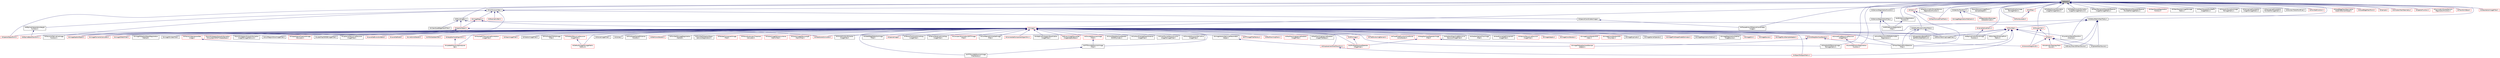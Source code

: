digraph "itkPoint.h"
{
 // LATEX_PDF_SIZE
  edge [fontname="Helvetica",fontsize="10",labelfontname="Helvetica",labelfontsize="10"];
  node [fontname="Helvetica",fontsize="10",shape=record];
  Node1 [label="itkPoint.h",height=0.2,width=0.4,color="black", fillcolor="grey75", style="filled", fontcolor="black",tooltip=" "];
  Node1 -> Node2 [dir="back",color="midnightblue",fontsize="10",style="solid",fontname="Helvetica"];
  Node2 [label="itkBoundingBox.h",height=0.2,width=0.4,color="black", fillcolor="white", style="filled",URL="$itkBoundingBox_8h.html",tooltip=" "];
  Node2 -> Node3 [dir="back",color="midnightblue",fontsize="10",style="solid",fontname="Helvetica"];
  Node3 [label="itkCleanQuadEdgeMeshFilter.h",height=0.2,width=0.4,color="black", fillcolor="white", style="filled",URL="$itkCleanQuadEdgeMeshFilter_8h.html",tooltip=" "];
  Node2 -> Node4 [dir="back",color="midnightblue",fontsize="10",style="solid",fontname="Helvetica"];
  Node4 [label="itkMesh.h",height=0.2,width=0.4,color="red", fillcolor="white", style="filled",URL="$itkMesh_8h.html",tooltip=" "];
  Node4 -> Node5 [dir="back",color="midnightblue",fontsize="10",style="solid",fontname="Helvetica"];
  Node5 [label="itkAutomaticTopologyMesh\lSource.h",height=0.2,width=0.4,color="red", fillcolor="white", style="filled",URL="$itkAutomaticTopologyMeshSource_8h.html",tooltip=" "];
  Node4 -> Node8 [dir="back",color="midnightblue",fontsize="10",style="solid",fontname="Helvetica"];
  Node8 [label="itkBinaryMask3DMeshSource.h",height=0.2,width=0.4,color="black", fillcolor="white", style="filled",URL="$itkBinaryMask3DMeshSource_8h.html",tooltip=" "];
  Node4 -> Node43 [dir="back",color="midnightblue",fontsize="10",style="solid",fontname="Helvetica"];
  Node43 [label="itkSphereMeshSource.h",height=0.2,width=0.4,color="black", fillcolor="white", style="filled",URL="$itkSphereMeshSource_8h.html",tooltip=" "];
  Node4 -> Node48 [dir="back",color="midnightblue",fontsize="10",style="solid",fontname="Helvetica"];
  Node48 [label="itkVoronoiDiagram2D.h",height=0.2,width=0.4,color="red", fillcolor="white", style="filled",URL="$itkVoronoiDiagram2D_8h.html",tooltip=" "];
  Node2 -> Node54 [dir="back",color="midnightblue",fontsize="10",style="solid",fontname="Helvetica"];
  Node54 [label="itkSpatialObject.h",height=0.2,width=0.4,color="red", fillcolor="white", style="filled",URL="$itkSpatialObject_8h.html",tooltip=" "];
  Node54 -> Node69 [dir="back",color="midnightblue",fontsize="10",style="solid",fontname="Helvetica"];
  Node69 [label="itkImageMomentsCalculator.h",height=0.2,width=0.4,color="red", fillcolor="white", style="filled",URL="$itkImageMomentsCalculator_8h.html",tooltip=" "];
  Node54 -> Node72 [dir="back",color="midnightblue",fontsize="10",style="solid",fontname="Helvetica"];
  Node72 [label="itkImageSpatialObject.h",height=0.2,width=0.4,color="red", fillcolor="white", style="filled",URL="$itkImageSpatialObject_8h.html",tooltip=" "];
  Node54 -> Node113 [dir="back",color="midnightblue",fontsize="10",style="solid",fontname="Helvetica"];
  Node113 [label="itkMetaSceneConverter.h",height=0.2,width=0.4,color="red", fillcolor="white", style="filled",URL="$itkMetaSceneConverter_8h.html",tooltip=" "];
  Node54 -> Node130 [dir="back",color="midnightblue",fontsize="10",style="solid",fontname="Helvetica"];
  Node130 [label="itkSpatialObjectPoint.h",height=0.2,width=0.4,color="red", fillcolor="white", style="filled",URL="$itkSpatialObjectPoint_8h.html",tooltip=" "];
  Node1 -> Node136 [dir="back",color="midnightblue",fontsize="10",style="solid",fontname="Helvetica"];
  Node136 [label="itkContinuousIndex.h",height=0.2,width=0.4,color="black", fillcolor="white", style="filled",URL="$itkContinuousIndex_8h.html",tooltip=" "];
  Node136 -> Node137 [dir="back",color="midnightblue",fontsize="10",style="solid",fontname="Helvetica"];
  Node137 [label="itkBSplineInterpolationWeight\lFunction.h",height=0.2,width=0.4,color="black", fillcolor="white", style="filled",URL="$itkBSplineInterpolationWeightFunction_8h.html",tooltip=" "];
  Node137 -> Node138 [dir="back",color="midnightblue",fontsize="10",style="solid",fontname="Helvetica"];
  Node138 [label="itkBSplineBaseTransform.h",height=0.2,width=0.4,color="red", fillcolor="white", style="filled",URL="$itkBSplineBaseTransform_8h.html",tooltip=" "];
  Node136 -> Node142 [dir="back",color="midnightblue",fontsize="10",style="solid",fontname="Helvetica"];
  Node142 [label="itkGaussianDerivativeImage\lFunction.h",height=0.2,width=0.4,color="black", fillcolor="white", style="filled",URL="$itkGaussianDerivativeImageFunction_8h.html",tooltip=" "];
  Node136 -> Node143 [dir="back",color="midnightblue",fontsize="10",style="solid",fontname="Helvetica"];
  Node143 [label="itkImageRegion.h",height=0.2,width=0.4,color="red", fillcolor="white", style="filled",URL="$itkImageRegion_8h.html",tooltip=" "];
  Node143 -> Node144 [dir="back",color="midnightblue",fontsize="10",style="solid",fontname="Helvetica"];
  Node144 [label="itkImage.h",height=0.2,width=0.4,color="red", fillcolor="white", style="filled",URL="$itkImage_8h.html",tooltip=" "];
  Node144 -> Node145 [dir="back",color="midnightblue",fontsize="10",style="solid",fontname="Helvetica"];
  Node145 [label="itkAdaptiveHistogramEqualization\lImageFilter.h",height=0.2,width=0.4,color="black", fillcolor="white", style="filled",URL="$itkAdaptiveHistogramEqualizationImageFilter_8h.html",tooltip=" "];
  Node144 -> Node138 [dir="back",color="midnightblue",fontsize="10",style="solid",fontname="Helvetica"];
  Node144 -> Node146 [dir="back",color="midnightblue",fontsize="10",style="solid",fontname="Helvetica"];
  Node146 [label="itkBSplineControlPointImage\lFunction.h",height=0.2,width=0.4,color="black", fillcolor="white", style="filled",URL="$itkBSplineControlPointImageFunction_8h.html",tooltip=" "];
  Node144 -> Node147 [dir="back",color="midnightblue",fontsize="10",style="solid",fontname="Helvetica"];
  Node147 [label="itkBinaryImageToLevelSet\lImageAdaptorBase.h",height=0.2,width=0.4,color="red", fillcolor="white", style="filled",URL="$itkBinaryImageToLevelSetImageAdaptorBase_8h.html",tooltip=" "];
  Node144 -> Node149 [dir="back",color="midnightblue",fontsize="10",style="solid",fontname="Helvetica"];
  Node149 [label="itkBlockMatchingImageFilter.h",height=0.2,width=0.4,color="black", fillcolor="white", style="filled",URL="$itkBlockMatchingImageFilter_8h.html",tooltip=" "];
  Node144 -> Node150 [dir="back",color="midnightblue",fontsize="10",style="solid",fontname="Helvetica"];
  Node150 [label="itkComplexToComplex1DFFTImage\lFilter.h",height=0.2,width=0.4,color="red", fillcolor="white", style="filled",URL="$itkComplexToComplex1DFFTImageFilter_8h.html",tooltip=" "];
  Node144 -> Node153 [dir="back",color="midnightblue",fontsize="10",style="solid",fontname="Helvetica"];
  Node153 [label="itkConfidenceConnectedImage\lFilter.h",height=0.2,width=0.4,color="black", fillcolor="white", style="filled",URL="$itkConfidenceConnectedImageFilter_8h.html",tooltip=" "];
  Node144 -> Node154 [dir="back",color="midnightblue",fontsize="10",style="solid",fontname="Helvetica"];
  Node154 [label="itkConnectedComponentAlgorithm.h",height=0.2,width=0.4,color="red", fillcolor="white", style="filled",URL="$itkConnectedComponentAlgorithm_8h.html",tooltip=" "];
  Node144 -> Node158 [dir="back",color="midnightblue",fontsize="10",style="solid",fontname="Helvetica"];
  Node158 [label="itkConstNeighborhoodIterator.h",height=0.2,width=0.4,color="red", fillcolor="white", style="filled",URL="$itkConstNeighborhoodIterator_8h.html",tooltip=" "];
  Node158 -> Node259 [dir="back",color="midnightblue",fontsize="10",style="solid",fontname="Helvetica"];
  Node259 [label="itkImageToNeighborhoodSample\lAdaptor.h",height=0.2,width=0.4,color="red", fillcolor="white", style="filled",URL="$itkImageToNeighborhoodSampleAdaptor_8h.html",tooltip=" "];
  Node158 -> Node268 [dir="back",color="midnightblue",fontsize="10",style="solid",fontname="Helvetica"];
  Node268 [label="itkMaskFeaturePointSelection\lFilter.h",height=0.2,width=0.4,color="black", fillcolor="white", style="filled",URL="$itkMaskFeaturePointSelectionFilter_8h.html",tooltip=" "];
  Node144 -> Node330 [dir="back",color="midnightblue",fontsize="10",style="solid",fontname="Helvetica"];
  Node330 [label="itkConstNeighborhoodIterator\lWithOnlyIndex.h",height=0.2,width=0.4,color="black", fillcolor="white", style="filled",URL="$itkConstNeighborhoodIteratorWithOnlyIndex_8h.html",tooltip=" "];
  Node144 -> Node331 [dir="back",color="midnightblue",fontsize="10",style="solid",fontname="Helvetica"];
  Node331 [label="itkContourDirectedMeanDistance\lImageFilter.h",height=0.2,width=0.4,color="black", fillcolor="white", style="filled",URL="$itkContourDirectedMeanDistanceImageFilter_8h.html",tooltip=" "];
  Node144 -> Node332 [dir="back",color="midnightblue",fontsize="10",style="solid",fontname="Helvetica"];
  Node332 [label="itkDefaultImageToImageMetric\lTraitsv4.h",height=0.2,width=0.4,color="red", fillcolor="white", style="filled",URL="$itkDefaultImageToImageMetricTraitsv4_8h.html",tooltip=" "];
  Node144 -> Node333 [dir="back",color="midnightblue",fontsize="10",style="solid",fontname="Helvetica"];
  Node333 [label="itkDirectFourierReconstruction\lImageToImageFilter.h",height=0.2,width=0.4,color="black", fillcolor="white", style="filled",URL="$itkDirectFourierReconstructionImageToImageFilter_8h.html",tooltip=" "];
  Node144 -> Node334 [dir="back",color="midnightblue",fontsize="10",style="solid",fontname="Helvetica"];
  Node334 [label="itkDiscreteGaussianDerivative\lImageFilter.h",height=0.2,width=0.4,color="black", fillcolor="white", style="filled",URL="$itkDiscreteGaussianDerivativeImageFilter_8h.html",tooltip=" "];
  Node144 -> Node335 [dir="back",color="midnightblue",fontsize="10",style="solid",fontname="Helvetica"];
  Node335 [label="itkDiscreteGaussianImage\lFilter.h",height=0.2,width=0.4,color="red", fillcolor="white", style="filled",URL="$itkDiscreteGaussianImageFilter_8h.html",tooltip=" "];
  Node335 -> Node336 [dir="back",color="midnightblue",fontsize="10",style="solid",fontname="Helvetica"];
  Node336 [label="itkFFTDiscreteGaussianImage\lFilter.h",height=0.2,width=0.4,color="black", fillcolor="white", style="filled",URL="$itkFFTDiscreteGaussianImageFilter_8h.html",tooltip=" "];
  Node336 -> Node337 [dir="back",color="midnightblue",fontsize="10",style="solid",fontname="Helvetica"];
  Node337 [label="itkFFTDiscreteGaussianImage\lFilterFactory.h",height=0.2,width=0.4,color="black", fillcolor="white", style="filled",URL="$itkFFTDiscreteGaussianImageFilterFactory_8h.html",tooltip=" "];
  Node144 -> Node339 [dir="back",color="midnightblue",fontsize="10",style="solid",fontname="Helvetica"];
  Node339 [label="itkDisplacementFieldTransform.h",height=0.2,width=0.4,color="red", fillcolor="white", style="filled",URL="$itkDisplacementFieldTransform_8h.html",tooltip=" "];
  Node339 -> Node345 [dir="back",color="midnightblue",fontsize="10",style="solid",fontname="Helvetica"];
  Node345 [label="itkObjectToObjectMetric.h",height=0.2,width=0.4,color="red", fillcolor="white", style="filled",URL="$itkObjectToObjectMetric_8h.html",tooltip=" "];
  Node144 -> Node357 [dir="back",color="midnightblue",fontsize="10",style="solid",fontname="Helvetica"];
  Node357 [label="itkEuclideanDistancePoint\lMetric.h",height=0.2,width=0.4,color="black", fillcolor="white", style="filled",URL="$itkEuclideanDistancePointMetric_8h.html",tooltip=" "];
  Node144 -> Node350 [dir="back",color="midnightblue",fontsize="10",style="solid",fontname="Helvetica"];
  Node350 [label="itkExpectationBasedPoint\lSetToPointSetMetricv4.h",height=0.2,width=0.4,color="black", fillcolor="white", style="filled",URL="$itkExpectationBasedPointSetToPointSetMetricv4_8h.html",tooltip=" "];
  Node144 -> Node336 [dir="back",color="midnightblue",fontsize="10",style="solid",fontname="Helvetica"];
  Node144 -> Node337 [dir="back",color="midnightblue",fontsize="10",style="solid",fontname="Helvetica"];
  Node144 -> Node358 [dir="back",color="midnightblue",fontsize="10",style="solid",fontname="Helvetica"];
  Node358 [label="itkFFTImageFilterFactory.h",height=0.2,width=0.4,color="red", fillcolor="white", style="filled",URL="$itkFFTImageFilterFactory_8h.html",tooltip=" "];
  Node144 -> Node17 [dir="back",color="midnightblue",fontsize="10",style="solid",fontname="Helvetica"];
  Node17 [label="itkFastMarchingTraits.h",height=0.2,width=0.4,color="red", fillcolor="white", style="filled",URL="$itkFastMarchingTraits_8h.html",tooltip=" "];
  Node144 -> Node373 [dir="back",color="midnightblue",fontsize="10",style="solid",fontname="Helvetica"];
  Node373 [label="itkFastMarchingUpwindGradient\lImageFilter.h",height=0.2,width=0.4,color="red", fillcolor="white", style="filled",URL="$itkFastMarchingUpwindGradientImageFilter_8h.html",tooltip=" "];
  Node144 -> Node21 [dir="back",color="midnightblue",fontsize="10",style="solid",fontname="Helvetica"];
  Node21 [label="itkFastMarchingUpwindGradient\lImageFilterBase.h",height=0.2,width=0.4,color="black", fillcolor="white", style="filled",URL="$itkFastMarchingUpwindGradientImageFilterBase_8h.html",tooltip=" "];
  Node144 -> Node375 [dir="back",color="midnightblue",fontsize="10",style="solid",fontname="Helvetica"];
  Node375 [label="itkFlatStructuringElement.h",height=0.2,width=0.4,color="red", fillcolor="white", style="filled",URL="$itkFlatStructuringElement_8h.html",tooltip=" "];
  Node144 -> Node379 [dir="back",color="midnightblue",fontsize="10",style="solid",fontname="Helvetica"];
  Node379 [label="itkFloodFilledFunctionConditional\lConstIterator.h",height=0.2,width=0.4,color="red", fillcolor="white", style="filled",URL="$itkFloodFilledFunctionConditionalConstIterator_8h.html",tooltip=" "];
  Node144 -> Node384 [dir="back",color="midnightblue",fontsize="10",style="solid",fontname="Helvetica"];
  Node384 [label="itkGPUImage.h",height=0.2,width=0.4,color="red", fillcolor="white", style="filled",URL="$itkGPUImage_8h.html",tooltip=" "];
  Node384 -> Node394 [dir="back",color="midnightblue",fontsize="10",style="solid",fontname="Helvetica"];
  Node394 [label="itkGPUNeighborhoodOperator\lImageFilter.h",height=0.2,width=0.4,color="red", fillcolor="white", style="filled",URL="$itkGPUNeighborhoodOperatorImageFilter_8h.html",tooltip=" "];
  Node144 -> Node394 [dir="back",color="midnightblue",fontsize="10",style="solid",fontname="Helvetica"];
  Node144 -> Node142 [dir="back",color="midnightblue",fontsize="10",style="solid",fontname="Helvetica"];
  Node144 -> Node396 [dir="back",color="midnightblue",fontsize="10",style="solid",fontname="Helvetica"];
  Node396 [label="itkGradientMagnitudeRecursive\lGaussianImageFilter.h",height=0.2,width=0.4,color="black", fillcolor="white", style="filled",URL="$itkGradientMagnitudeRecursiveGaussianImageFilter_8h.html",tooltip=" "];
  Node144 -> Node397 [dir="back",color="midnightblue",fontsize="10",style="solid",fontname="Helvetica"];
  Node397 [label="itkGradientRecursiveGaussian\lImageFilter.h",height=0.2,width=0.4,color="red", fillcolor="white", style="filled",URL="$itkGradientRecursiveGaussianImageFilter_8h.html",tooltip=" "];
  Node397 -> Node332 [dir="back",color="midnightblue",fontsize="10",style="solid",fontname="Helvetica"];
  Node144 -> Node407 [dir="back",color="midnightblue",fontsize="10",style="solid",fontname="Helvetica"];
  Node407 [label="itkGradientVectorFlowImage\lFilter.h",height=0.2,width=0.4,color="black", fillcolor="white", style="filled",URL="$itkGradientVectorFlowImageFilter_8h.html",tooltip=" "];
  Node144 -> Node408 [dir="back",color="midnightblue",fontsize="10",style="solid",fontname="Helvetica"];
  Node408 [label="itkHardConnectedComponent\lImageFilter.h",height=0.2,width=0.4,color="black", fillcolor="white", style="filled",URL="$itkHardConnectedComponentImageFilter_8h.html",tooltip=" "];
  Node144 -> Node409 [dir="back",color="midnightblue",fontsize="10",style="solid",fontname="Helvetica"];
  Node409 [label="itkHessianRecursiveGaussian\lImageFilter.h",height=0.2,width=0.4,color="red", fillcolor="white", style="filled",URL="$itkHessianRecursiveGaussianImageFilter_8h.html",tooltip=" "];
  Node144 -> Node411 [dir="back",color="midnightblue",fontsize="10",style="solid",fontname="Helvetica"];
  Node411 [label="itkImageAdaptor.h",height=0.2,width=0.4,color="red", fillcolor="white", style="filled",URL="$itkImageAdaptor_8h.html",tooltip=" "];
  Node144 -> Node438 [dir="back",color="midnightblue",fontsize="10",style="solid",fontname="Helvetica"];
  Node438 [label="itkImageConstIterator.h",height=0.2,width=0.4,color="red", fillcolor="white", style="filled",URL="$itkImageConstIterator_8h.html",tooltip=" "];
  Node144 -> Node489 [dir="back",color="midnightblue",fontsize="10",style="solid",fontname="Helvetica"];
  Node489 [label="itkImageConstIteratorWith\lIndex.h",height=0.2,width=0.4,color="red", fillcolor="white", style="filled",URL="$itkImageConstIteratorWithIndex_8h.html",tooltip=" "];
  Node144 -> Node632 [dir="back",color="midnightblue",fontsize="10",style="solid",fontname="Helvetica"];
  Node632 [label="itkImageConstIteratorWith\lOnlyIndex.h",height=0.2,width=0.4,color="red", fillcolor="white", style="filled",URL="$itkImageConstIteratorWithOnlyIndex_8h.html",tooltip=" "];
  Node144 -> Node635 [dir="back",color="midnightblue",fontsize="10",style="solid",fontname="Helvetica"];
  Node635 [label="itkImageDuplicator.h",height=0.2,width=0.4,color="black", fillcolor="white", style="filled",URL="$itkImageDuplicator_8h.html",tooltip=" "];
  Node144 -> Node636 [dir="back",color="midnightblue",fontsize="10",style="solid",fontname="Helvetica"];
  Node636 [label="itkImageKernelOperator.h",height=0.2,width=0.4,color="black", fillcolor="white", style="filled",URL="$itkImageKernelOperator_8h.html",tooltip=" "];
  Node144 -> Node69 [dir="back",color="midnightblue",fontsize="10",style="solid",fontname="Helvetica"];
  Node144 -> Node458 [dir="back",color="midnightblue",fontsize="10",style="solid",fontname="Helvetica"];
  Node458 [label="itkImagePCAShapeModelEstimator.h",height=0.2,width=0.4,color="red", fillcolor="white", style="filled",URL="$itkImagePCAShapeModelEstimator_8h.html",tooltip=" "];
  Node144 -> Node88 [dir="back",color="midnightblue",fontsize="10",style="solid",fontname="Helvetica"];
  Node88 [label="itkImageRegistrationMethod.h",height=0.2,width=0.4,color="black", fillcolor="white", style="filled",URL="$itkImageRegistrationMethod_8h.html",tooltip=" "];
  Node144 -> Node515 [dir="back",color="midnightblue",fontsize="10",style="solid",fontname="Helvetica"];
  Node515 [label="itkImageRegistrationMethod\lImageSource.h",height=0.2,width=0.4,color="black", fillcolor="white", style="filled",URL="$itkImageRegistrationMethodImageSource_8h.html",tooltip=" "];
  Node144 -> Node637 [dir="back",color="midnightblue",fontsize="10",style="solid",fontname="Helvetica"];
  Node637 [label="itkImageSink.h",height=0.2,width=0.4,color="red", fillcolor="white", style="filled",URL="$itkImageSink_8h.html",tooltip=" "];
  Node144 -> Node658 [dir="back",color="midnightblue",fontsize="10",style="solid",fontname="Helvetica"];
  Node658 [label="itkImageSource.h",height=0.2,width=0.4,color="red", fillcolor="white", style="filled",URL="$itkImageSource_8h.html",tooltip=" "];
  Node144 -> Node72 [dir="back",color="midnightblue",fontsize="10",style="solid",fontname="Helvetica"];
  Node144 -> Node463 [dir="back",color="midnightblue",fontsize="10",style="solid",fontname="Helvetica"];
  Node463 [label="itkImageToListSampleAdaptor.h",height=0.2,width=0.4,color="red", fillcolor="white", style="filled",URL="$itkImageToListSampleAdaptor_8h.html",tooltip=" "];
  Node144 -> Node259 [dir="back",color="midnightblue",fontsize="10",style="solid",fontname="Helvetica"];
  Node144 -> Node904 [dir="back",color="midnightblue",fontsize="10",style="solid",fontname="Helvetica"];
  Node904 [label="itkImageToPathFilter.h",height=0.2,width=0.4,color="red", fillcolor="white", style="filled",URL="$itkImageToPathFilter_8h.html",tooltip=" "];
  Node144 -> Node905 [dir="back",color="midnightblue",fontsize="10",style="solid",fontname="Helvetica"];
  Node905 [label="itkImageToSpatialObjectRegistration\lMethod.h",height=0.2,width=0.4,color="black", fillcolor="white", style="filled",URL="$itkImageToSpatialObjectRegistrationMethod_8h.html",tooltip=" "];
  Node144 -> Node906 [dir="back",color="midnightblue",fontsize="10",style="solid",fontname="Helvetica"];
  Node906 [label="itkImageToVideoFilter.h",height=0.2,width=0.4,color="black", fillcolor="white", style="filled",URL="$itkImageToVideoFilter_8h.html",tooltip=" "];
  Node144 -> Node907 [dir="back",color="midnightblue",fontsize="10",style="solid",fontname="Helvetica"];
  Node907 [label="itkImageVectorOptimizerParameters\lHelper.h",height=0.2,width=0.4,color="black", fillcolor="white", style="filled",URL="$itkImageVectorOptimizerParametersHelper_8h.html",tooltip=" "];
  Node907 -> Node339 [dir="back",color="midnightblue",fontsize="10",style="solid",fontname="Helvetica"];
  Node144 -> Node908 [dir="back",color="midnightblue",fontsize="10",style="solid",fontname="Helvetica"];
  Node908 [label="itkJointHistogramMutualInformation\lComputeJointPDFThreaderBase.h",height=0.2,width=0.4,color="red", fillcolor="white", style="filled",URL="$itkJointHistogramMutualInformationComputeJointPDFThreaderBase_8h.html",tooltip=" "];
  Node144 -> Node104 [dir="back",color="midnightblue",fontsize="10",style="solid",fontname="Helvetica"];
  Node104 [label="itkJointHistogramMutualInformation\lImageToImageMetricv4.h",height=0.2,width=0.4,color="black", fillcolor="white", style="filled",URL="$itkJointHistogramMutualInformationImageToImageMetricv4_8h.html",tooltip=" "];
  Node144 -> Node470 [dir="back",color="midnightblue",fontsize="10",style="solid",fontname="Helvetica"];
  Node470 [label="itkKLMRegionGrowImageFilter.h",height=0.2,width=0.4,color="black", fillcolor="white", style="filled",URL="$itkKLMRegionGrowImageFilter_8h.html",tooltip=" "];
  Node144 -> Node910 [dir="back",color="midnightblue",fontsize="10",style="solid",fontname="Helvetica"];
  Node910 [label="itkKappaSigmaThresholdImage\lCalculator.h",height=0.2,width=0.4,color="red", fillcolor="white", style="filled",URL="$itkKappaSigmaThresholdImageCalculator_8h.html",tooltip=" "];
  Node144 -> Node827 [dir="back",color="midnightblue",fontsize="10",style="solid",fontname="Helvetica"];
  Node827 [label="itkLabelMapToRGBImageFilter.h",height=0.2,width=0.4,color="black", fillcolor="white", style="filled",URL="$itkLabelMapToRGBImageFilter_8h.html",tooltip=" "];
  Node144 -> Node766 [dir="back",color="midnightblue",fontsize="10",style="solid",fontname="Helvetica"];
  Node766 [label="itkLaplacianRecursiveGaussian\lImageFilter.h",height=0.2,width=0.4,color="black", fillcolor="white", style="filled",URL="$itkLaplacianRecursiveGaussianImageFilter_8h.html",tooltip=" "];
  Node144 -> Node519 [dir="back",color="midnightblue",fontsize="10",style="solid",fontname="Helvetica"];
  Node519 [label="itkLevelSetEvolutionBase.h",height=0.2,width=0.4,color="red", fillcolor="white", style="filled",URL="$itkLevelSetEvolutionBase_8h.html",tooltip=" "];
  Node144 -> Node911 [dir="back",color="midnightblue",fontsize="10",style="solid",fontname="Helvetica"];
  Node911 [label="itkLevelSetNode.h",height=0.2,width=0.4,color="red", fillcolor="white", style="filled",URL="$itkLevelSetNode_8h.html",tooltip=" "];
  Node144 -> Node917 [dir="back",color="midnightblue",fontsize="10",style="solid",fontname="Helvetica"];
  Node917 [label="itkLineConstIterator.h",height=0.2,width=0.4,color="red", fillcolor="white", style="filled",URL="$itkLineConstIterator_8h.html",tooltip=" "];
  Node144 -> Node919 [dir="back",color="midnightblue",fontsize="10",style="solid",fontname="Helvetica"];
  Node919 [label="itkMRASlabIdentifier.h",height=0.2,width=0.4,color="red", fillcolor="white", style="filled",URL="$itkMRASlabIdentifier_8h.html",tooltip=" "];
  Node144 -> Node920 [dir="back",color="midnightblue",fontsize="10",style="solid",fontname="Helvetica"];
  Node920 [label="itkMalcolmSparseLevelSet\lImage.h",height=0.2,width=0.4,color="red", fillcolor="white", style="filled",URL="$itkMalcolmSparseLevelSetImage_8h.html",tooltip=" "];
  Node920 -> Node299 [dir="back",color="midnightblue",fontsize="10",style="solid",fontname="Helvetica"];
  Node299 [label="itkUpdateMalcolmSparseLevel\lSet.h",height=0.2,width=0.4,color="red", fillcolor="white", style="filled",URL="$itkUpdateMalcolmSparseLevelSet_8h.html",tooltip=" "];
  Node144 -> Node268 [dir="back",color="midnightblue",fontsize="10",style="solid",fontname="Helvetica"];
  Node144 -> Node832 [dir="back",color="midnightblue",fontsize="10",style="solid",fontname="Helvetica"];
  Node832 [label="itkMaskedFFTNormalizedCorrelation\lImageFilter.h",height=0.2,width=0.4,color="red", fillcolor="white", style="filled",URL="$itkMaskedFFTNormalizedCorrelationImageFilter_8h.html",tooltip=" "];
  Node144 -> Node561 [dir="back",color="midnightblue",fontsize="10",style="solid",fontname="Helvetica"];
  Node561 [label="itkMeanImageFilter.h",height=0.2,width=0.4,color="red", fillcolor="white", style="filled",URL="$itkMeanImageFilter_8h.html",tooltip=" "];
  Node144 -> Node562 [dir="back",color="midnightblue",fontsize="10",style="solid",fontname="Helvetica"];
  Node562 [label="itkMedianImageFilter.h",height=0.2,width=0.4,color="black", fillcolor="white", style="filled",URL="$itkMedianImageFilter_8h.html",tooltip=" "];
  Node144 -> Node475 [dir="back",color="midnightblue",fontsize="10",style="solid",fontname="Helvetica"];
  Node475 [label="itkMultiLabelSTAPLEImage\lFilter.h",height=0.2,width=0.4,color="black", fillcolor="white", style="filled",URL="$itkMultiLabelSTAPLEImageFilter_8h.html",tooltip=" "];
  Node144 -> Node197 [dir="back",color="midnightblue",fontsize="10",style="solid",fontname="Helvetica"];
  Node197 [label="itkMultiResolutionPDEDeformable\lRegistration.h",height=0.2,width=0.4,color="black", fillcolor="white", style="filled",URL="$itkMultiResolutionPDEDeformableRegistration_8h.html",tooltip=" "];
  Node144 -> Node319 [dir="back",color="midnightblue",fontsize="10",style="solid",fontname="Helvetica"];
  Node319 [label="itkNeighborhoodAlgorithm.h",height=0.2,width=0.4,color="red", fillcolor="white", style="filled",URL="$itkNeighborhoodAlgorithm_8h.html",tooltip=" "];
  Node319 -> Node299 [dir="back",color="midnightblue",fontsize="10",style="solid",fontname="Helvetica"];
  Node144 -> Node840 [dir="back",color="midnightblue",fontsize="10",style="solid",fontname="Helvetica"];
  Node840 [label="itkNeighborhoodOperatorImage\lFilter.h",height=0.2,width=0.4,color="red", fillcolor="white", style="filled",URL="$itkNeighborhoodOperatorImageFilter_8h.html",tooltip=" "];
  Node840 -> Node394 [dir="back",color="midnightblue",fontsize="10",style="solid",fontname="Helvetica"];
  Node840 -> Node80 [dir="back",color="midnightblue",fontsize="10",style="solid",fontname="Helvetica"];
  Node80 [label="itkGradientDifferenceImage\lToImageMetric.h",height=0.2,width=0.4,color="black", fillcolor="white", style="filled",URL="$itkGradientDifferenceImageToImageMetric_8h.html",tooltip=" "];
  Node144 -> Node564 [dir="back",color="midnightblue",fontsize="10",style="solid",fontname="Helvetica"];
  Node564 [label="itkNoiseImageFilter.h",height=0.2,width=0.4,color="black", fillcolor="white", style="filled",URL="$itkNoiseImageFilter_8h.html",tooltip=" "];
  Node144 -> Node345 [dir="back",color="midnightblue",fontsize="10",style="solid",fontname="Helvetica"];
  Node144 -> Node921 [dir="back",color="midnightblue",fontsize="10",style="solid",fontname="Helvetica"];
  Node921 [label="itkOctree.h",height=0.2,width=0.4,color="black", fillcolor="white", style="filled",URL="$itkOctree_8h.html",tooltip=" "];
  Node144 -> Node922 [dir="back",color="midnightblue",fontsize="10",style="solid",fontname="Helvetica"];
  Node922 [label="itkPCAShapeSignedDistance\lFunction.h",height=0.2,width=0.4,color="black", fillcolor="white", style="filled",URL="$itkPCAShapeSignedDistanceFunction_8h.html",tooltip=" "];
  Node144 -> Node923 [dir="back",color="midnightblue",fontsize="10",style="solid",fontname="Helvetica"];
  Node923 [label="itkPathConstIterator.h",height=0.2,width=0.4,color="red", fillcolor="white", style="filled",URL="$itkPathConstIterator_8h.html",tooltip=" "];
  Node144 -> Node402 [dir="back",color="midnightblue",fontsize="10",style="solid",fontname="Helvetica"];
  Node402 [label="itkPointSetToImageRegistration\lMethod.h",height=0.2,width=0.4,color="black", fillcolor="white", style="filled",URL="$itkPointSetToImageRegistrationMethod_8h.html",tooltip=" "];
  Node144 -> Node403 [dir="back",color="midnightblue",fontsize="10",style="solid",fontname="Helvetica"];
  Node403 [label="itkPointSetToSpatialObject\lDemonsRegistration.h",height=0.2,width=0.4,color="black", fillcolor="white", style="filled",URL="$itkPointSetToSpatialObjectDemonsRegistration_8h.html",tooltip=" "];
  Node144 -> Node767 [dir="back",color="midnightblue",fontsize="10",style="solid",fontname="Helvetica"];
  Node767 [label="itkRelabelComponentImage\lFilter.h",height=0.2,width=0.4,color="red", fillcolor="white", style="filled",URL="$itkRelabelComponentImageFilter_8h.html",tooltip=" "];
  Node144 -> Node925 [dir="back",color="midnightblue",fontsize="10",style="solid",fontname="Helvetica"];
  Node925 [label="itkRobustAutomaticThreshold\lCalculator.h",height=0.2,width=0.4,color="red", fillcolor="white", style="filled",URL="$itkRobustAutomaticThresholdCalculator_8h.html",tooltip=" "];
  Node144 -> Node926 [dir="back",color="midnightblue",fontsize="10",style="solid",fontname="Helvetica"];
  Node926 [label="itkScalarImageToCooccurrence\lMatrixFilter.h",height=0.2,width=0.4,color="red", fillcolor="white", style="filled",URL="$itkScalarImageToCooccurrenceMatrixFilter_8h.html",tooltip=" "];
  Node144 -> Node928 [dir="back",color="midnightblue",fontsize="10",style="solid",fontname="Helvetica"];
  Node928 [label="itkScalarImageToRunLength\lMatrixFilter.h",height=0.2,width=0.4,color="red", fillcolor="white", style="filled",URL="$itkScalarImageToRunLengthMatrixFilter_8h.html",tooltip=" "];
  Node144 -> Node565 [dir="back",color="midnightblue",fontsize="10",style="solid",fontname="Helvetica"];
  Node565 [label="itkSimpleContourExtractor\lImageFilter.h",height=0.2,width=0.4,color="black", fillcolor="white", style="filled",URL="$itkSimpleContourExtractorImageFilter_8h.html",tooltip=" "];
  Node144 -> Node567 [dir="back",color="midnightblue",fontsize="10",style="solid",fontname="Helvetica"];
  Node567 [label="itkSmoothingRecursiveGaussian\lImageFilter.h",height=0.2,width=0.4,color="red", fillcolor="white", style="filled",URL="$itkSmoothingRecursiveGaussianImageFilter_8h.html",tooltip=" "];
  Node567 -> Node253 [dir="back",color="midnightblue",fontsize="10",style="solid",fontname="Helvetica"];
  Node253 [label="itkLevelSetMotionRegistration\lFunction.h",height=0.2,width=0.4,color="red", fillcolor="white", style="filled",URL="$itkLevelSetMotionRegistrationFunction_8h.html",tooltip=" "];
  Node144 -> Node879 [dir="back",color="midnightblue",fontsize="10",style="solid",fontname="Helvetica"];
  Node879 [label="itkSobelEdgeDetectionImage\lFilter.h",height=0.2,width=0.4,color="black", fillcolor="white", style="filled",URL="$itkSobelEdgeDetectionImageFilter_8h.html",tooltip=" "];
  Node144 -> Node930 [dir="back",color="midnightblue",fontsize="10",style="solid",fontname="Helvetica"];
  Node930 [label="itkSparseImage.h",height=0.2,width=0.4,color="red", fillcolor="white", style="filled",URL="$itkSparseImage_8h.html",tooltip=" "];
  Node144 -> Node581 [dir="back",color="midnightblue",fontsize="10",style="solid",fontname="Helvetica"];
  Node581 [label="itkTensorFractionalAnisotropy\lImageFilter.h",height=0.2,width=0.4,color="black", fillcolor="white", style="filled",URL="$itkTensorFractionalAnisotropyImageFilter_8h.html",tooltip=" "];
  Node144 -> Node582 [dir="back",color="midnightblue",fontsize="10",style="solid",fontname="Helvetica"];
  Node582 [label="itkTensorRelativeAnisotropy\lImageFilter.h",height=0.2,width=0.4,color="black", fillcolor="white", style="filled",URL="$itkTensorRelativeAnisotropyImageFilter_8h.html",tooltip=" "];
  Node144 -> Node299 [dir="back",color="midnightblue",fontsize="10",style="solid",fontname="Helvetica"];
  Node143 -> Node54 [dir="back",color="midnightblue",fontsize="10",style="solid",fontname="Helvetica"];
  Node136 -> Node72 [dir="back",color="midnightblue",fontsize="10",style="solid",fontname="Helvetica"];
  Node136 -> Node992 [dir="back",color="midnightblue",fontsize="10",style="solid",fontname="Helvetica"];
  Node992 [label="itkParametricPath.h",height=0.2,width=0.4,color="red", fillcolor="white", style="filled",URL="$itkParametricPath_8h.html",tooltip=" "];
  Node136 -> Node999 [dir="back",color="midnightblue",fontsize="10",style="solid",fontname="Helvetica"];
  Node999 [label="itkSpecialCoordinatesImage.h",height=0.2,width=0.4,color="black", fillcolor="white", style="filled",URL="$itkSpecialCoordinatesImage_8h.html",tooltip=" "];
  Node999 -> Node991 [dir="back",color="midnightblue",fontsize="10",style="solid",fontname="Helvetica"];
  Node991 [label="itkPhasedArray3DSpecialCoordinates\lImage.h",height=0.2,width=0.4,color="black", fillcolor="white", style="filled",URL="$itkPhasedArray3DSpecialCoordinatesImage_8h.html",tooltip=" "];
  Node1 -> Node1112 [dir="back",color="midnightblue",fontsize="10",style="solid",fontname="Helvetica"];
  Node1112 [label="itkDefaultDynamicMeshTraits.h",height=0.2,width=0.4,color="black", fillcolor="white", style="filled",URL="$itkDefaultDynamicMeshTraits_8h.html",tooltip=" "];
  Node1112 -> Node149 [dir="back",color="midnightblue",fontsize="10",style="solid",fontname="Helvetica"];
  Node1112 -> Node268 [dir="back",color="midnightblue",fontsize="10",style="solid",fontname="Helvetica"];
  Node1112 -> Node48 [dir="back",color="midnightblue",fontsize="10",style="solid",fontname="Helvetica"];
  Node1 -> Node1113 [dir="back",color="midnightblue",fontsize="10",style="solid",fontname="Helvetica"];
  Node1113 [label="itkDefaultStaticMeshTraits.h",height=0.2,width=0.4,color="black", fillcolor="white", style="filled",URL="$itkDefaultStaticMeshTraits_8h.html",tooltip=" "];
  Node1113 -> Node5 [dir="back",color="midnightblue",fontsize="10",style="solid",fontname="Helvetica"];
  Node1113 -> Node8 [dir="back",color="midnightblue",fontsize="10",style="solid",fontname="Helvetica"];
  Node1113 -> Node113 [dir="back",color="midnightblue",fontsize="10",style="solid",fontname="Helvetica"];
  Node1113 -> Node1114 [dir="back",color="midnightblue",fontsize="10",style="solid",fontname="Helvetica"];
  Node1114 [label="itkPointSet.h",height=0.2,width=0.4,color="red", fillcolor="white", style="filled",URL="$itkPointSet_8h.html",tooltip=" "];
  Node1114 -> Node146 [dir="back",color="midnightblue",fontsize="10",style="solid",fontname="Helvetica"];
  Node1114 -> Node149 [dir="back",color="midnightblue",fontsize="10",style="solid",fontname="Helvetica"];
  Node1114 -> Node357 [dir="back",color="midnightblue",fontsize="10",style="solid",fontname="Helvetica"];
  Node1114 -> Node350 [dir="back",color="midnightblue",fontsize="10",style="solid",fontname="Helvetica"];
  Node1114 -> Node141 [dir="back",color="midnightblue",fontsize="10",style="solid",fontname="Helvetica"];
  Node141 [label="itkLandmarkBasedTransform\lInitializer.h",height=0.2,width=0.4,color="black", fillcolor="white", style="filled",URL="$itkLandmarkBasedTransformInitializer_8h.html",tooltip=" "];
  Node1114 -> Node268 [dir="back",color="midnightblue",fontsize="10",style="solid",fontname="Helvetica"];
  Node1114 -> Node4 [dir="back",color="midnightblue",fontsize="10",style="solid",fontname="Helvetica"];
  Node1114 -> Node345 [dir="back",color="midnightblue",fontsize="10",style="solid",fontname="Helvetica"];
  Node1113 -> Node43 [dir="back",color="midnightblue",fontsize="10",style="solid",fontname="Helvetica"];
  Node1 -> Node250 [dir="back",color="midnightblue",fontsize="10",style="solid",fontname="Helvetica"];
  Node250 [label="itkDemonsRegistrationFunction.h",height=0.2,width=0.4,color="black", fillcolor="white", style="filled",URL="$itkDemonsRegistrationFunction_8h.html",tooltip=" "];
  Node250 -> Node196 [dir="back",color="midnightblue",fontsize="10",style="solid",fontname="Helvetica"];
  Node196 [label="itkDemonsRegistrationFilter.h",height=0.2,width=0.4,color="black", fillcolor="white", style="filled",URL="$itkDemonsRegistrationFilter_8h.html",tooltip=" "];
  Node196 -> Node193 [dir="back",color="midnightblue",fontsize="10",style="solid",fontname="Helvetica"];
  Node193 [label="itkGPUDemonsRegistration\lFilter.h",height=0.2,width=0.4,color="black", fillcolor="white", style="filled",URL="$itkGPUDemonsRegistrationFilter_8h.html",tooltip=" "];
  Node196 -> Node197 [dir="back",color="midnightblue",fontsize="10",style="solid",fontname="Helvetica"];
  Node1 -> Node252 [dir="back",color="midnightblue",fontsize="10",style="solid",fontname="Helvetica"];
  Node252 [label="itkFastSymmetricForcesDemons\lRegistrationFunction.h",height=0.2,width=0.4,color="black", fillcolor="white", style="filled",URL="$itkFastSymmetricForcesDemonsRegistrationFunction_8h.html",tooltip=" "];
  Node1 -> Node234 [dir="back",color="midnightblue",fontsize="10",style="solid",fontname="Helvetica"];
  Node234 [label="itkGPUDemonsRegistration\lFunction.h",height=0.2,width=0.4,color="black", fillcolor="white", style="filled",URL="$itkGPUDemonsRegistrationFunction_8h.html",tooltip=" "];
  Node234 -> Node193 [dir="back",color="midnightblue",fontsize="10",style="solid",fontname="Helvetica"];
  Node1 -> Node80 [dir="back",color="midnightblue",fontsize="10",style="solid",fontname="Helvetica"];
  Node1 -> Node1122 [dir="back",color="midnightblue",fontsize="10",style="solid",fontname="Helvetica"];
  Node1122 [label="itkIdentityTransform.h",height=0.2,width=0.4,color="black", fillcolor="white", style="filled",URL="$itkIdentityTransform_8h.html",tooltip=" "];
  Node1122 -> Node102 [dir="back",color="midnightblue",fontsize="10",style="solid",fontname="Helvetica"];
  Node102 [label="itkImageRegistrationMethodv4.h",height=0.2,width=0.4,color="red", fillcolor="white", style="filled",URL="$itkImageRegistrationMethodv4_8h.html",tooltip=" "];
  Node1122 -> Node613 [dir="back",color="midnightblue",fontsize="10",style="solid",fontname="Helvetica"];
  Node613 [label="itkRegistrationParameter\lScalesEstimator.h",height=0.2,width=0.4,color="red", fillcolor="white", style="filled",URL="$itkRegistrationParameterScalesEstimator_8h.html",tooltip=" "];
  Node1 -> Node144 [dir="back",color="midnightblue",fontsize="10",style="solid",fontname="Helvetica"];
  Node1 -> Node469 [dir="back",color="midnightblue",fontsize="10",style="solid",fontname="Helvetica"];
  Node469 [label="itkJointDomainImageToList\lSampleAdaptor.h",height=0.2,width=0.4,color="black", fillcolor="white", style="filled",URL="$itkJointDomainImageToListSampleAdaptor_8h.html",tooltip=" "];
  Node1 -> Node1123 [dir="back",color="midnightblue",fontsize="10",style="solid",fontname="Helvetica"];
  Node1123 [label="itkKdTree.h",height=0.2,width=0.4,color="red", fillcolor="white", style="filled",URL="$itkKdTree_8h.html",tooltip=" "];
  Node1123 -> Node1125 [dir="back",color="midnightblue",fontsize="10",style="solid",fontname="Helvetica"];
  Node1125 [label="itkPointsLocator.h",height=0.2,width=0.4,color="red", fillcolor="white", style="filled",URL="$itkPointsLocator_8h.html",tooltip=" "];
  Node1 -> Node141 [dir="back",color="midnightblue",fontsize="10",style="solid",fontname="Helvetica"];
  Node1 -> Node253 [dir="back",color="midnightblue",fontsize="10",style="solid",fontname="Helvetica"];
  Node1 -> Node90 [dir="back",color="midnightblue",fontsize="10",style="solid",fontname="Helvetica"];
  Node90 [label="itkMatchCardinalityImage\lToImageMetric.h",height=0.2,width=0.4,color="black", fillcolor="white", style="filled",URL="$itkMatchCardinalityImageToImageMetric_8h.html",tooltip=" "];
  Node1 -> Node1127 [dir="back",color="midnightblue",fontsize="10",style="solid",fontname="Helvetica"];
  Node1127 [label="itkMatrix.h",height=0.2,width=0.4,color="red", fillcolor="white", style="filled",URL="$itkMatrix_8h.html",tooltip=" "];
  Node1127 -> Node268 [dir="back",color="midnightblue",fontsize="10",style="solid",fontname="Helvetica"];
  Node1127 -> Node1195 [dir="back",color="midnightblue",fontsize="10",style="solid",fontname="Helvetica"];
  Node1195 [label="itkMeshConvertPixelTraits.h",height=0.2,width=0.4,color="red", fillcolor="white", style="filled",URL="$itkMeshConvertPixelTraits_8h.html",tooltip=" "];
  Node1 -> Node91 [dir="back",color="midnightblue",fontsize="10",style="solid",fontname="Helvetica"];
  Node91 [label="itkMattesMutualInformation\lImageToImageMetric.h",height=0.2,width=0.4,color="black", fillcolor="white", style="filled",URL="$itkMattesMutualInformationImageToImageMetric_8h.html",tooltip=" "];
  Node1 -> Node105 [dir="back",color="midnightblue",fontsize="10",style="solid",fontname="Helvetica"];
  Node105 [label="itkMattesMutualInformation\lImageToImageMetricv4.h",height=0.2,width=0.4,color="black", fillcolor="white", style="filled",URL="$itkMattesMutualInformationImageToImageMetricv4_8h.html",tooltip=" "];
  Node1 -> Node92 [dir="back",color="midnightblue",fontsize="10",style="solid",fontname="Helvetica"];
  Node92 [label="itkMeanReciprocalSquareDifference\lImageToImageMetric.h",height=0.2,width=0.4,color="black", fillcolor="white", style="filled",URL="$itkMeanReciprocalSquareDifferenceImageToImageMetric_8h.html",tooltip=" "];
  Node1 -> Node399 [dir="back",color="midnightblue",fontsize="10",style="solid",fontname="Helvetica"];
  Node399 [label="itkMeanReciprocalSquareDifference\lPointSetToImageMetric.h",height=0.2,width=0.4,color="black", fillcolor="white", style="filled",URL="$itkMeanReciprocalSquareDifferencePointSetToImageMetric_8h.html",tooltip=" "];
  Node1 -> Node254 [dir="back",color="midnightblue",fontsize="10",style="solid",fontname="Helvetica"];
  Node254 [label="itkMeanSquareRegistration\lFunction.h",height=0.2,width=0.4,color="red", fillcolor="white", style="filled",URL="$itkMeanSquareRegistrationFunction_8h.html",tooltip=" "];
  Node1 -> Node93 [dir="back",color="midnightblue",fontsize="10",style="solid",fontname="Helvetica"];
  Node93 [label="itkMeanSquaresImageToImage\lMetric.h",height=0.2,width=0.4,color="black", fillcolor="white", style="filled",URL="$itkMeanSquaresImageToImageMetric_8h.html",tooltip=" "];
  Node1 -> Node400 [dir="back",color="midnightblue",fontsize="10",style="solid",fontname="Helvetica"];
  Node400 [label="itkMeanSquaresPointSetTo\lImageMetric.h",height=0.2,width=0.4,color="black", fillcolor="white", style="filled",URL="$itkMeanSquaresPointSetToImageMetric_8h.html",tooltip=" "];
  Node1 -> Node1195 [dir="back",color="midnightblue",fontsize="10",style="solid",fontname="Helvetica"];
  Node1 -> Node96 [dir="back",color="midnightblue",fontsize="10",style="solid",fontname="Helvetica"];
  Node96 [label="itkMutualInformationImage\lToImageMetric.h",height=0.2,width=0.4,color="black", fillcolor="white", style="filled",URL="$itkMutualInformationImageToImageMetric_8h.html",tooltip=" "];
  Node1 -> Node97 [dir="back",color="midnightblue",fontsize="10",style="solid",fontname="Helvetica"];
  Node97 [label="itkNormalizedCorrelation\lImageToImageMetric.h",height=0.2,width=0.4,color="black", fillcolor="white", style="filled",URL="$itkNormalizedCorrelationImageToImageMetric_8h.html",tooltip=" "];
  Node1 -> Node401 [dir="back",color="midnightblue",fontsize="10",style="solid",fontname="Helvetica"];
  Node401 [label="itkNormalizedCorrelation\lPointSetToImageMetric.h",height=0.2,width=0.4,color="black", fillcolor="white", style="filled",URL="$itkNormalizedCorrelationPointSetToImageMetric_8h.html",tooltip=" "];
  Node1 -> Node1242 [dir="back",color="midnightblue",fontsize="10",style="solid",fontname="Helvetica"];
  Node1242 [label="itkNumericTraitsPointPixel.h",height=0.2,width=0.4,color="black", fillcolor="white", style="filled",URL="$itkNumericTraitsPointPixel_8h.html",tooltip=" "];
  Node1 -> Node991 [dir="back",color="midnightblue",fontsize="10",style="solid",fontname="Helvetica"];
  Node1 -> Node1243 [dir="back",color="midnightblue",fontsize="10",style="solid",fontname="Helvetica"];
  Node1243 [label="itkPointSetFunction.h",height=0.2,width=0.4,color="red", fillcolor="white", style="filled",URL="$itkPointSetFunction_8h.html",tooltip=" "];
  Node1 -> Node1125 [dir="back",color="midnightblue",fontsize="10",style="solid",fontname="Helvetica"];
  Node1 -> Node1244 [dir="back",color="midnightblue",fontsize="10",style="solid",fontname="Helvetica"];
  Node1244 [label="itkPolygonCell.h",height=0.2,width=0.4,color="red", fillcolor="white", style="filled",URL="$itkPolygonCell_8h.html",tooltip=" "];
  Node1244 -> Node4 [dir="back",color="midnightblue",fontsize="10",style="solid",fontname="Helvetica"];
  Node1244 -> Node48 [dir="back",color="midnightblue",fontsize="10",style="solid",fontname="Helvetica"];
  Node1 -> Node1245 [dir="back",color="midnightblue",fontsize="10",style="solid",fontname="Helvetica"];
  Node1245 [label="itkQuadEdgeMeshDecimation\lQuadricElementHelper.h",height=0.2,width=0.4,color="red", fillcolor="white", style="filled",URL="$itkQuadEdgeMeshDecimationQuadricElementHelper_8h.html",tooltip=" "];
  Node1 -> Node1247 [dir="back",color="midnightblue",fontsize="10",style="solid",fontname="Helvetica"];
  Node1247 [label="itkQuadEdgeMeshPoint.h",height=0.2,width=0.4,color="red", fillcolor="white", style="filled",URL="$itkQuadEdgeMeshPoint_8h.html",tooltip=" "];
  Node1 -> Node1182 [dir="back",color="midnightblue",fontsize="10",style="solid",fontname="Helvetica"];
  Node1182 [label="itkSample.h",height=0.2,width=0.4,color="red", fillcolor="white", style="filled",URL="$itkSample_8h.html",tooltip=" "];
  Node1 -> Node1251 [dir="back",color="midnightblue",fontsize="10",style="solid",fontname="Helvetica"];
  Node1251 [label="itkSimplexMeshGeometry.h",height=0.2,width=0.4,color="red", fillcolor="white", style="filled",URL="$itkSimplexMeshGeometry_8h.html",tooltip=" "];
  Node1 -> Node1252 [dir="back",color="midnightblue",fontsize="10",style="solid",fontname="Helvetica"];
  Node1252 [label="itkSpatialFunction.h",height=0.2,width=0.4,color="red", fillcolor="white", style="filled",URL="$itkSpatialFunction_8h.html",tooltip=" "];
  Node1 -> Node130 [dir="back",color="midnightblue",fontsize="10",style="solid",fontname="Helvetica"];
  Node1 -> Node255 [dir="back",color="midnightblue",fontsize="10",style="solid",fontname="Helvetica"];
  Node255 [label="itkSymmetricForcesDemons\lRegistrationFunction.h",height=0.2,width=0.4,color="red", fillcolor="white", style="filled",URL="$itkSymmetricForcesDemonsRegistrationFunction_8h.html",tooltip=" "];
  Node1 -> Node1265 [dir="back",color="midnightblue",fontsize="10",style="solid",fontname="Helvetica"];
  Node1265 [label="itkTransformBase.h",height=0.2,width=0.4,color="red", fillcolor="white", style="filled",URL="$itkTransformBase_8h.html",tooltip=" "];
  Node1 -> Node1286 [dir="back",color="midnightblue",fontsize="10",style="solid",fontname="Helvetica"];
  Node1286 [label="itkVariableSizeMatrix.h",height=0.2,width=0.4,color="red", fillcolor="white", style="filled",URL="$itkVariableSizeMatrix_8h.html",tooltip=" "];
  Node1286 -> Node146 [dir="back",color="midnightblue",fontsize="10",style="solid",fontname="Helvetica"];
  Node1 -> Node891 [dir="back",color="midnightblue",fontsize="10",style="solid",fontname="Helvetica"];
  Node891 [label="itkWarpVectorImageFilter.h",height=0.2,width=0.4,color="red", fillcolor="white", style="filled",URL="$itkWarpVectorImageFilter_8h.html",tooltip=" "];
}
